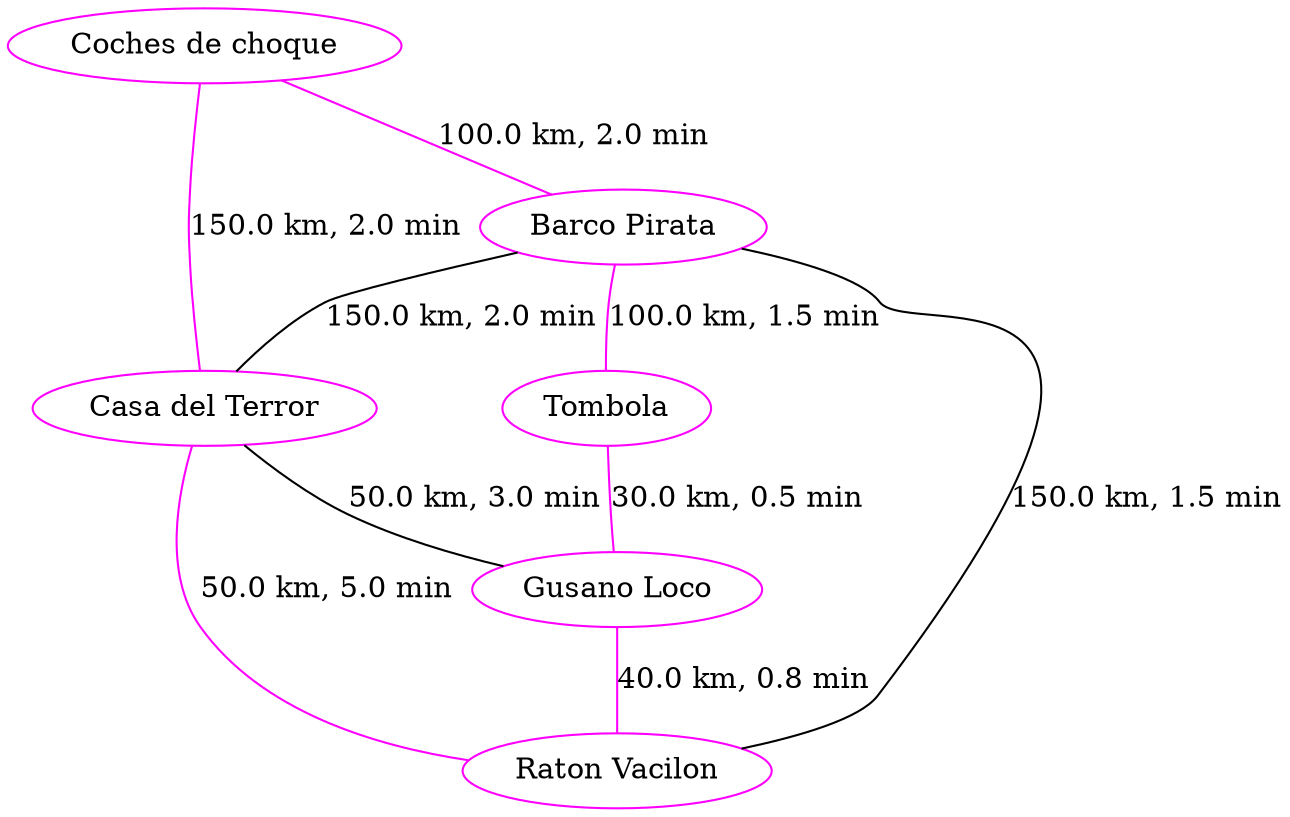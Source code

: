 strict graph G {
  1 [ color="magenta" label="Barco Pirata" ];
  2 [ color="magenta" label="Casa del Terror" ];
  3 [ color="magenta" label="Tombola" ];
  4 [ color="magenta" label="Gusano Loco" ];
  5 [ color="magenta" label="Raton Vacilon" ];
  6 [ color="magenta" label="Coches de choque" ];
  1 -- 2 [ color="black" label="150.0 km, 2.0 min" ];
  1 -- 3 [ color="magenta" label="100.0 km, 1.5 min" ];
  1 -- 5 [ color="black" label="150.0 km, 1.5 min" ];
  2 -- 5 [ color="magenta" label="50.0 km, 5.0 min" ];
  3 -- 4 [ color="magenta" label="30.0 km, 0.5 min" ];
  4 -- 5 [ color="magenta" label="40.0 km, 0.8 min" ];
  6 -- 2 [ color="magenta" label="150.0 km, 2.0 min" ];
  6 -- 1 [ color="magenta" label="100.0 km, 2.0 min" ];
  2 -- 4 [ color="black" label="50.0 km, 3.0 min" ];
}
